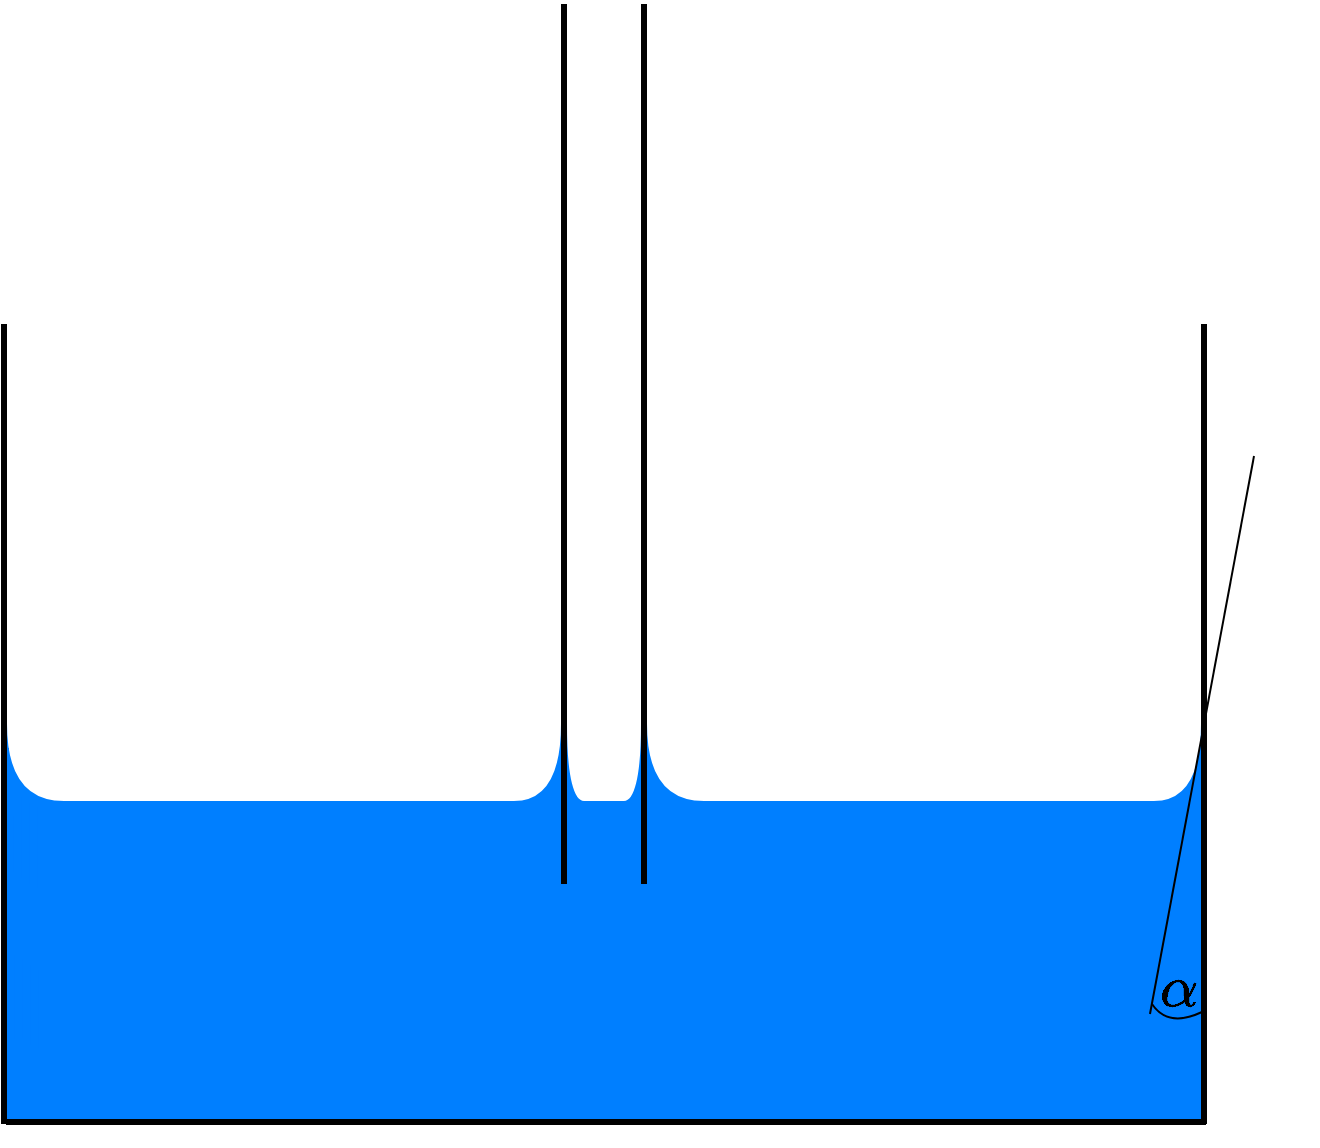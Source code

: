 <mxfile version="17.2.4" type="device"><diagram id="fBboxbT0Ysnms-zt53r4" name="Seite-1"><mxGraphModel dx="433" dy="1459" grid="1" gridSize="10" guides="1" tooltips="1" connect="1" arrows="1" fold="1" page="1" pageScale="1" pageWidth="827" pageHeight="1169" math="1" shadow="0"><root><mxCell id="0"/><mxCell id="1" parent="0"/><mxCell id="a91TLSwWpWnpfL3u2bse-7" value="" style="endArrow=none;html=1;strokeWidth=3;strokeColor=#007FFF;curved=1;" edge="1" parent="1"><mxGeometry width="50" height="50" relative="1" as="geometry"><mxPoint x="440" y="360" as="sourcePoint"/><mxPoint x="160" y="360" as="targetPoint"/><Array as="points"><mxPoint x="440" y="400"/><mxPoint x="390" y="400"/><mxPoint x="220" y="400"/><mxPoint x="160" y="400"/></Array></mxGeometry></mxCell><mxCell id="a91TLSwWpWnpfL3u2bse-8" value="" style="endArrow=none;html=1;strokeWidth=3;strokeColor=#007FFF;curved=1;" edge="1" parent="1"><mxGeometry width="50" height="50" relative="1" as="geometry"><mxPoint x="760" y="360" as="sourcePoint"/><mxPoint x="480" y="360" as="targetPoint"/><Array as="points"><mxPoint x="760" y="400"/><mxPoint x="710" y="400"/><mxPoint x="540" y="400"/><mxPoint x="480" y="400"/></Array></mxGeometry></mxCell><mxCell id="a91TLSwWpWnpfL3u2bse-9" value="" style="endArrow=none;html=1;strokeWidth=3;strokeColor=#007FFF;curved=1;" edge="1" parent="1"><mxGeometry width="50" height="50" relative="1" as="geometry"><mxPoint x="480" y="360" as="sourcePoint"/><mxPoint x="440" y="360" as="targetPoint"/><Array as="points"><mxPoint x="480" y="400"/><mxPoint x="460" y="400"/><mxPoint x="440" y="400"/></Array></mxGeometry></mxCell><mxCell id="a91TLSwWpWnpfL3u2bse-10" value="" style="endArrow=none;html=1;strokeColor=#007FFF;strokeWidth=3;curved=1;" edge="1" parent="1"><mxGeometry width="50" height="50" relative="1" as="geometry"><mxPoint x="160" y="556" as="sourcePoint"/><mxPoint x="760" y="556" as="targetPoint"/></mxGeometry></mxCell><mxCell id="a91TLSwWpWnpfL3u2bse-12" value="" style="endArrow=none;html=1;strokeColor=#007FFF;strokeWidth=3;curved=1;" edge="1" parent="1"><mxGeometry width="50" height="50" relative="1" as="geometry"><mxPoint x="758" y="555" as="sourcePoint"/><mxPoint x="760" y="380" as="targetPoint"/></mxGeometry></mxCell><mxCell id="a91TLSwWpWnpfL3u2bse-13" value="" style="endArrow=none;html=1;strokeColor=#007FFF;strokeWidth=3;curved=1;" edge="1" parent="1"><mxGeometry width="50" height="50" relative="1" as="geometry"><mxPoint x="162" y="556" as="sourcePoint"/><mxPoint x="161" y="372" as="targetPoint"/></mxGeometry></mxCell><mxCell id="a91TLSwWpWnpfL3u2bse-15" value="" style="endArrow=none;html=1;strokeColor=#007FFF;strokeWidth=3;curved=1;" edge="1" parent="1"><mxGeometry width="50" height="50" relative="1" as="geometry"><mxPoint x="164" y="556" as="sourcePoint"/><mxPoint x="164" y="384" as="targetPoint"/></mxGeometry></mxCell><mxCell id="a91TLSwWpWnpfL3u2bse-16" value="" style="endArrow=none;html=1;strokeColor=#007FFF;strokeWidth=5;curved=1;" edge="1" parent="1"><mxGeometry width="50" height="50" relative="1" as="geometry"><mxPoint x="168" y="556" as="sourcePoint"/><mxPoint x="167" y="390" as="targetPoint"/></mxGeometry></mxCell><mxCell id="a91TLSwWpWnpfL3u2bse-17" value="" style="endArrow=none;html=1;strokeColor=#007FFF;strokeWidth=5;curved=1;" edge="1" parent="1"><mxGeometry width="50" height="50" relative="1" as="geometry"><mxPoint x="172" y="555" as="sourcePoint"/><mxPoint x="171" y="394" as="targetPoint"/></mxGeometry></mxCell><mxCell id="a91TLSwWpWnpfL3u2bse-18" value="" style="endArrow=none;html=1;strokeColor=#007FFF;strokeWidth=5;curved=1;" edge="1" parent="1"><mxGeometry width="50" height="50" relative="1" as="geometry"><mxPoint x="176" y="558" as="sourcePoint"/><mxPoint x="175.0" y="397" as="targetPoint"/></mxGeometry></mxCell><mxCell id="a91TLSwWpWnpfL3u2bse-19" value="" style="endArrow=none;html=1;strokeColor=#007FFF;strokeWidth=5;curved=1;" edge="1" parent="1"><mxGeometry width="50" height="50" relative="1" as="geometry"><mxPoint x="180.0" y="560" as="sourcePoint"/><mxPoint x="179.0" y="399" as="targetPoint"/></mxGeometry></mxCell><mxCell id="a91TLSwWpWnpfL3u2bse-20" value="" style="endArrow=none;html=1;strokeColor=#007FFF;strokeWidth=5;curved=1;" edge="1" parent="1"><mxGeometry width="50" height="50" relative="1" as="geometry"><mxPoint x="183" y="560" as="sourcePoint"/><mxPoint x="183.0" y="400" as="targetPoint"/></mxGeometry></mxCell><mxCell id="a91TLSwWpWnpfL3u2bse-21" value="" style="endArrow=none;html=1;strokeColor=#007FFF;strokeWidth=20;curved=1;" edge="1" parent="1"><mxGeometry width="50" height="50" relative="1" as="geometry"><mxPoint x="195" y="560" as="sourcePoint"/><mxPoint x="195.0" y="400" as="targetPoint"/></mxGeometry></mxCell><mxCell id="a91TLSwWpWnpfL3u2bse-22" value="" style="endArrow=none;html=1;strokeColor=#007FFF;strokeWidth=20;curved=1;" edge="1" parent="1"><mxGeometry width="50" height="50" relative="1" as="geometry"><mxPoint x="210" y="560" as="sourcePoint"/><mxPoint x="210.0" y="400" as="targetPoint"/></mxGeometry></mxCell><mxCell id="a91TLSwWpWnpfL3u2bse-23" value="" style="endArrow=none;html=1;strokeColor=#007FFF;strokeWidth=20;curved=1;" edge="1" parent="1"><mxGeometry width="50" height="50" relative="1" as="geometry"><mxPoint x="229" y="557" as="sourcePoint"/><mxPoint x="229" y="400" as="targetPoint"/></mxGeometry></mxCell><mxCell id="a91TLSwWpWnpfL3u2bse-24" value="" style="endArrow=none;html=1;strokeColor=#007FFF;strokeWidth=20;curved=1;" edge="1" parent="1"><mxGeometry width="50" height="50" relative="1" as="geometry"><mxPoint x="249" y="559" as="sourcePoint"/><mxPoint x="249.0" y="399" as="targetPoint"/></mxGeometry></mxCell><mxCell id="a91TLSwWpWnpfL3u2bse-25" value="" style="endArrow=none;html=1;strokeColor=#007FFF;strokeWidth=20;curved=1;" edge="1" parent="1"><mxGeometry width="50" height="50" relative="1" as="geometry"><mxPoint x="268" y="558" as="sourcePoint"/><mxPoint x="268" y="400" as="targetPoint"/></mxGeometry></mxCell><mxCell id="a91TLSwWpWnpfL3u2bse-26" value="" style="endArrow=none;html=1;strokeColor=#007FFF;strokeWidth=20;curved=1;" edge="1" parent="1"><mxGeometry width="50" height="50" relative="1" as="geometry"><mxPoint x="287" y="559" as="sourcePoint"/><mxPoint x="287.0" y="399" as="targetPoint"/></mxGeometry></mxCell><mxCell id="a91TLSwWpWnpfL3u2bse-27" value="" style="endArrow=none;html=1;strokeColor=#007FFF;strokeWidth=20;curved=1;" edge="1" parent="1"><mxGeometry width="50" height="50" relative="1" as="geometry"><mxPoint x="300" y="558" as="sourcePoint"/><mxPoint x="300" y="400" as="targetPoint"/></mxGeometry></mxCell><mxCell id="a91TLSwWpWnpfL3u2bse-28" value="" style="endArrow=none;html=1;strokeColor=#007FFF;strokeWidth=20;curved=1;" edge="1" parent="1"><mxGeometry width="50" height="50" relative="1" as="geometry"><mxPoint x="319" y="560" as="sourcePoint"/><mxPoint x="319.0" y="400" as="targetPoint"/></mxGeometry></mxCell><mxCell id="a91TLSwWpWnpfL3u2bse-29" value="" style="endArrow=none;html=1;strokeColor=#007FFF;strokeWidth=20;curved=1;" edge="1" parent="1"><mxGeometry width="50" height="50" relative="1" as="geometry"><mxPoint x="339" y="560" as="sourcePoint"/><mxPoint x="339.0" y="400" as="targetPoint"/></mxGeometry></mxCell><mxCell id="a91TLSwWpWnpfL3u2bse-30" value="" style="endArrow=none;html=1;strokeColor=#007FFF;strokeWidth=20;curved=1;" edge="1" parent="1"><mxGeometry width="50" height="50" relative="1" as="geometry"><mxPoint x="359" y="560" as="sourcePoint"/><mxPoint x="359.0" y="400" as="targetPoint"/></mxGeometry></mxCell><mxCell id="a91TLSwWpWnpfL3u2bse-31" value="" style="endArrow=none;html=1;strokeColor=#007FFF;strokeWidth=20;curved=1;" edge="1" parent="1"><mxGeometry width="50" height="50" relative="1" as="geometry"><mxPoint x="378" y="560" as="sourcePoint"/><mxPoint x="378.0" y="400" as="targetPoint"/></mxGeometry></mxCell><mxCell id="a91TLSwWpWnpfL3u2bse-32" value="" style="endArrow=none;html=1;strokeColor=#007FFF;strokeWidth=20;curved=1;" edge="1" parent="1"><mxGeometry width="50" height="50" relative="1" as="geometry"><mxPoint x="397" y="560" as="sourcePoint"/><mxPoint x="397.0" y="400" as="targetPoint"/></mxGeometry></mxCell><mxCell id="a91TLSwWpWnpfL3u2bse-33" value="" style="endArrow=none;html=1;strokeColor=#007FFF;strokeWidth=20;curved=1;" edge="1" parent="1"><mxGeometry width="50" height="50" relative="1" as="geometry"><mxPoint x="414" y="559" as="sourcePoint"/><mxPoint x="414.0" y="399" as="targetPoint"/></mxGeometry></mxCell><mxCell id="a91TLSwWpWnpfL3u2bse-34" value="" style="endArrow=none;html=1;strokeColor=#007FFF;strokeWidth=20;curved=1;" edge="1" parent="1"><mxGeometry width="50" height="50" relative="1" as="geometry"><mxPoint x="429" y="559" as="sourcePoint"/><mxPoint x="429.0" y="399" as="targetPoint"/></mxGeometry></mxCell><mxCell id="a91TLSwWpWnpfL3u2bse-35" value="" style="endArrow=none;html=1;strokeColor=#007FFF;strokeWidth=20;curved=1;" edge="1" parent="1"><mxGeometry width="50" height="50" relative="1" as="geometry"><mxPoint x="448" y="559" as="sourcePoint"/><mxPoint x="448.0" y="399" as="targetPoint"/></mxGeometry></mxCell><mxCell id="a91TLSwWpWnpfL3u2bse-36" value="" style="endArrow=none;html=1;strokeColor=#007FFF;strokeWidth=20;curved=1;" edge="1" parent="1"><mxGeometry width="50" height="50" relative="1" as="geometry"><mxPoint x="467" y="560" as="sourcePoint"/><mxPoint x="467.0" y="400" as="targetPoint"/></mxGeometry></mxCell><mxCell id="a91TLSwWpWnpfL3u2bse-37" value="" style="endArrow=none;html=1;strokeColor=#007FFF;strokeWidth=20;curved=1;" edge="1" parent="1"><mxGeometry width="50" height="50" relative="1" as="geometry"><mxPoint x="485" y="557" as="sourcePoint"/><mxPoint x="485" y="397" as="targetPoint"/></mxGeometry></mxCell><mxCell id="a91TLSwWpWnpfL3u2bse-38" value="" style="endArrow=none;html=1;strokeColor=#007FFF;strokeWidth=20;curved=1;" edge="1" parent="1"><mxGeometry width="50" height="50" relative="1" as="geometry"><mxPoint x="504" y="559" as="sourcePoint"/><mxPoint x="504" y="399" as="targetPoint"/></mxGeometry></mxCell><mxCell id="a91TLSwWpWnpfL3u2bse-39" value="" style="endArrow=none;html=1;strokeColor=#007FFF;strokeWidth=20;curved=1;" edge="1" parent="1"><mxGeometry width="50" height="50" relative="1" as="geometry"><mxPoint x="524" y="560" as="sourcePoint"/><mxPoint x="524" y="400" as="targetPoint"/></mxGeometry></mxCell><mxCell id="a91TLSwWpWnpfL3u2bse-40" value="" style="endArrow=none;html=1;strokeColor=#007FFF;strokeWidth=20;curved=1;" edge="1" parent="1"><mxGeometry width="50" height="50" relative="1" as="geometry"><mxPoint x="544" y="559" as="sourcePoint"/><mxPoint x="544" y="399" as="targetPoint"/></mxGeometry></mxCell><mxCell id="a91TLSwWpWnpfL3u2bse-41" value="" style="endArrow=none;html=1;strokeColor=#007FFF;strokeWidth=20;curved=1;" edge="1" parent="1"><mxGeometry width="50" height="50" relative="1" as="geometry"><mxPoint x="564" y="559" as="sourcePoint"/><mxPoint x="564" y="399" as="targetPoint"/></mxGeometry></mxCell><mxCell id="a91TLSwWpWnpfL3u2bse-42" value="" style="endArrow=none;html=1;strokeColor=#007FFF;strokeWidth=20;curved=1;" edge="1" parent="1"><mxGeometry width="50" height="50" relative="1" as="geometry"><mxPoint x="584" y="559" as="sourcePoint"/><mxPoint x="584" y="399" as="targetPoint"/></mxGeometry></mxCell><mxCell id="a91TLSwWpWnpfL3u2bse-43" value="" style="endArrow=none;html=1;strokeColor=#007FFF;strokeWidth=20;curved=1;" edge="1" parent="1"><mxGeometry width="50" height="50" relative="1" as="geometry"><mxPoint x="604" y="559" as="sourcePoint"/><mxPoint x="604" y="399" as="targetPoint"/></mxGeometry></mxCell><mxCell id="a91TLSwWpWnpfL3u2bse-44" value="" style="endArrow=none;html=1;strokeColor=#007FFF;strokeWidth=20;curved=1;" edge="1" parent="1"><mxGeometry width="50" height="50" relative="1" as="geometry"><mxPoint x="623" y="559" as="sourcePoint"/><mxPoint x="623" y="399" as="targetPoint"/></mxGeometry></mxCell><mxCell id="a91TLSwWpWnpfL3u2bse-45" value="" style="endArrow=none;html=1;strokeColor=#007FFF;strokeWidth=20;curved=1;" edge="1" parent="1"><mxGeometry width="50" height="50" relative="1" as="geometry"><mxPoint x="642.0" y="559" as="sourcePoint"/><mxPoint x="642.0" y="399" as="targetPoint"/></mxGeometry></mxCell><mxCell id="a91TLSwWpWnpfL3u2bse-46" value="" style="endArrow=none;html=1;strokeColor=#007FFF;strokeWidth=20;curved=1;fontColor=#B3B3B3;" edge="1" parent="1"><mxGeometry width="50" height="50" relative="1" as="geometry"><mxPoint x="661.0" y="560" as="sourcePoint"/><mxPoint x="661.0" y="400" as="targetPoint"/></mxGeometry></mxCell><mxCell id="a91TLSwWpWnpfL3u2bse-47" value="" style="endArrow=none;html=1;strokeColor=#007FFF;strokeWidth=20;curved=1;" edge="1" parent="1"><mxGeometry width="50" height="50" relative="1" as="geometry"><mxPoint x="680.0" y="560" as="sourcePoint"/><mxPoint x="680.0" y="400" as="targetPoint"/></mxGeometry></mxCell><mxCell id="a91TLSwWpWnpfL3u2bse-48" value="" style="endArrow=none;html=1;strokeColor=#007FFF;strokeWidth=20;curved=1;" edge="1" parent="1"><mxGeometry width="50" height="50" relative="1" as="geometry"><mxPoint x="699.0" y="560" as="sourcePoint"/><mxPoint x="699.0" y="400" as="targetPoint"/></mxGeometry></mxCell><mxCell id="a91TLSwWpWnpfL3u2bse-49" value="" style="endArrow=none;html=1;strokeColor=#007FFF;strokeWidth=20;curved=1;" edge="1" parent="1"><mxGeometry width="50" height="50" relative="1" as="geometry"><mxPoint x="719.0" y="560" as="sourcePoint"/><mxPoint x="719.0" y="400" as="targetPoint"/></mxGeometry></mxCell><mxCell id="a91TLSwWpWnpfL3u2bse-50" value="" style="endArrow=none;html=1;strokeColor=#007FFF;strokeWidth=20;curved=1;" edge="1" parent="1"><mxGeometry width="50" height="50" relative="1" as="geometry"><mxPoint x="739.0" y="559" as="sourcePoint"/><mxPoint x="739.0" y="399" as="targetPoint"/></mxGeometry></mxCell><mxCell id="a91TLSwWpWnpfL3u2bse-51" value="" style="endArrow=none;html=1;strokeColor=#007FFF;strokeWidth=20;curved=1;" edge="1" parent="1"><mxGeometry width="50" height="50" relative="1" as="geometry"><mxPoint x="750.0" y="559" as="sourcePoint"/><mxPoint x="750.0" y="399" as="targetPoint"/></mxGeometry></mxCell><mxCell id="a91TLSwWpWnpfL3u2bse-1" value="" style="endArrow=none;html=1;rounded=0;strokeWidth=3;" edge="1" parent="1"><mxGeometry width="50" height="50" relative="1" as="geometry"><mxPoint x="160" y="560" as="sourcePoint"/><mxPoint x="160" y="160" as="targetPoint"/></mxGeometry></mxCell><mxCell id="a91TLSwWpWnpfL3u2bse-52" value="" style="endArrow=none;html=1;strokeColor=#007FFF;strokeWidth=3;curved=1;" edge="1" parent="1"><mxGeometry width="50" height="50" relative="1" as="geometry"><mxPoint x="437" y="400" as="sourcePoint"/><mxPoint x="437" y="383" as="targetPoint"/></mxGeometry></mxCell><mxCell id="a91TLSwWpWnpfL3u2bse-53" value="" style="endArrow=none;html=1;strokeColor=#007FFF;strokeWidth=3;curved=1;" edge="1" parent="1"><mxGeometry width="50" height="50" relative="1" as="geometry"><mxPoint x="435" y="407" as="sourcePoint"/><mxPoint x="435" y="390" as="targetPoint"/></mxGeometry></mxCell><mxCell id="a91TLSwWpWnpfL3u2bse-54" value="" style="endArrow=none;html=1;strokeColor=#007FFF;strokeWidth=3;curved=1;" edge="1" parent="1"><mxGeometry width="50" height="50" relative="1" as="geometry"><mxPoint x="433" y="410" as="sourcePoint"/><mxPoint x="433" y="393" as="targetPoint"/></mxGeometry></mxCell><mxCell id="a91TLSwWpWnpfL3u2bse-55" value="" style="endArrow=none;html=1;strokeColor=#007FFF;strokeWidth=3;curved=1;" edge="1" parent="1"><mxGeometry width="50" height="50" relative="1" as="geometry"><mxPoint x="431" y="411" as="sourcePoint"/><mxPoint x="431" y="394" as="targetPoint"/></mxGeometry></mxCell><mxCell id="a91TLSwWpWnpfL3u2bse-56" value="" style="endArrow=none;html=1;strokeColor=#007FFF;strokeWidth=3;curved=1;" edge="1" parent="1"><mxGeometry width="50" height="50" relative="1" as="geometry"><mxPoint x="427" y="414" as="sourcePoint"/><mxPoint x="427" y="397" as="targetPoint"/></mxGeometry></mxCell><mxCell id="a91TLSwWpWnpfL3u2bse-57" value="" style="endArrow=none;html=1;strokeColor=#007FFF;strokeWidth=3;curved=1;" edge="1" parent="1"><mxGeometry width="50" height="50" relative="1" as="geometry"><mxPoint x="429" y="413" as="sourcePoint"/><mxPoint x="429" y="396" as="targetPoint"/></mxGeometry></mxCell><mxCell id="a91TLSwWpWnpfL3u2bse-58" value="" style="endArrow=none;html=1;strokeColor=#007FFF;strokeWidth=3;curved=1;" edge="1" parent="1"><mxGeometry width="50" height="50" relative="1" as="geometry"><mxPoint x="443" y="409" as="sourcePoint"/><mxPoint x="443" y="392" as="targetPoint"/></mxGeometry></mxCell><mxCell id="a91TLSwWpWnpfL3u2bse-59" value="" style="endArrow=none;html=1;strokeColor=#007FFF;strokeWidth=3;curved=1;" edge="1" parent="1"><mxGeometry width="50" height="50" relative="1" as="geometry"><mxPoint x="445" y="413" as="sourcePoint"/><mxPoint x="445" y="396" as="targetPoint"/></mxGeometry></mxCell><mxCell id="a91TLSwWpWnpfL3u2bse-60" value="" style="endArrow=none;html=1;strokeColor=#007FFF;strokeWidth=3;curved=1;" edge="1" parent="1"><mxGeometry width="50" height="50" relative="1" as="geometry"><mxPoint x="477" y="409" as="sourcePoint"/><mxPoint x="477" y="392" as="targetPoint"/></mxGeometry></mxCell><mxCell id="a91TLSwWpWnpfL3u2bse-61" value="" style="endArrow=none;html=1;strokeColor=#007FFF;strokeWidth=3;curved=1;" edge="1" parent="1"><mxGeometry width="50" height="50" relative="1" as="geometry"><mxPoint x="475" y="415" as="sourcePoint"/><mxPoint x="475" y="398" as="targetPoint"/></mxGeometry></mxCell><mxCell id="a91TLSwWpWnpfL3u2bse-62" value="" style="endArrow=none;html=1;strokeColor=#007FFF;strokeWidth=3;curved=1;" edge="1" parent="1"><mxGeometry width="50" height="50" relative="1" as="geometry"><mxPoint x="483" y="398" as="sourcePoint"/><mxPoint x="483" y="381" as="targetPoint"/></mxGeometry></mxCell><mxCell id="a91TLSwWpWnpfL3u2bse-63" value="" style="endArrow=none;html=1;strokeColor=#007FFF;strokeWidth=3;curved=1;" edge="1" parent="1"><mxGeometry width="50" height="50" relative="1" as="geometry"><mxPoint x="485" y="404" as="sourcePoint"/><mxPoint x="485" y="387" as="targetPoint"/></mxGeometry></mxCell><mxCell id="a91TLSwWpWnpfL3u2bse-64" value="" style="endArrow=none;html=1;strokeColor=#007FFF;strokeWidth=3;curved=1;" edge="1" parent="1"><mxGeometry width="50" height="50" relative="1" as="geometry"><mxPoint x="487" y="408" as="sourcePoint"/><mxPoint x="487" y="391" as="targetPoint"/></mxGeometry></mxCell><mxCell id="a91TLSwWpWnpfL3u2bse-65" value="" style="endArrow=none;html=1;strokeColor=#007FFF;strokeWidth=3;curved=1;" edge="1" parent="1"><mxGeometry width="50" height="50" relative="1" as="geometry"><mxPoint x="489" y="410" as="sourcePoint"/><mxPoint x="489" y="393" as="targetPoint"/></mxGeometry></mxCell><mxCell id="a91TLSwWpWnpfL3u2bse-66" value="" style="endArrow=none;html=1;strokeColor=#007FFF;strokeWidth=3;curved=1;" edge="1" parent="1"><mxGeometry width="50" height="50" relative="1" as="geometry"><mxPoint x="491" y="411" as="sourcePoint"/><mxPoint x="491" y="394" as="targetPoint"/></mxGeometry></mxCell><mxCell id="a91TLSwWpWnpfL3u2bse-67" value="" style="endArrow=none;html=1;strokeColor=#007FFF;strokeWidth=3;curved=1;" edge="1" parent="1"><mxGeometry width="50" height="50" relative="1" as="geometry"><mxPoint x="493" y="413" as="sourcePoint"/><mxPoint x="493" y="396" as="targetPoint"/></mxGeometry></mxCell><mxCell id="a91TLSwWpWnpfL3u2bse-68" value="" style="endArrow=none;html=1;strokeColor=#007FFF;strokeWidth=3;curved=1;" edge="1" parent="1"><mxGeometry width="50" height="50" relative="1" as="geometry"><mxPoint x="496" y="414" as="sourcePoint"/><mxPoint x="496" y="397" as="targetPoint"/></mxGeometry></mxCell><mxCell id="a91TLSwWpWnpfL3u2bse-69" value="" style="endArrow=none;html=1;strokeColor=#007FFF;strokeWidth=3;curved=1;" edge="1" parent="1"><mxGeometry width="50" height="50" relative="1" as="geometry"><mxPoint x="164" y="403" as="sourcePoint"/><mxPoint x="164" y="386" as="targetPoint"/></mxGeometry></mxCell><mxCell id="a91TLSwWpWnpfL3u2bse-70" value="" style="endArrow=none;html=1;strokeColor=#007FFF;strokeWidth=3;curved=1;" edge="1" parent="1"><mxGeometry width="50" height="50" relative="1" as="geometry"><mxPoint x="165" y="406" as="sourcePoint"/><mxPoint x="165" y="389" as="targetPoint"/></mxGeometry></mxCell><mxCell id="a91TLSwWpWnpfL3u2bse-71" value="" style="endArrow=none;html=1;strokeColor=#007FFF;strokeWidth=20;curved=1;" edge="1" parent="1"><mxGeometry width="50" height="50" relative="1" as="geometry"><mxPoint x="244" y="557" as="sourcePoint"/><mxPoint x="244" y="400" as="targetPoint"/></mxGeometry></mxCell><mxCell id="a91TLSwWpWnpfL3u2bse-72" value="" style="endArrow=none;html=1;strokeColor=#007FFF;strokeWidth=20;curved=1;" edge="1" parent="1"><mxGeometry width="50" height="50" relative="1" as="geometry"><mxPoint x="338" y="559" as="sourcePoint"/><mxPoint x="338.0" y="399" as="targetPoint"/></mxGeometry></mxCell><mxCell id="a91TLSwWpWnpfL3u2bse-73" value="" style="endArrow=none;html=1;strokeColor=#007FFF;strokeWidth=20;curved=1;" edge="1" parent="1"><mxGeometry width="50" height="50" relative="1" as="geometry"><mxPoint x="350" y="559" as="sourcePoint"/><mxPoint x="350.0" y="399" as="targetPoint"/></mxGeometry></mxCell><mxCell id="a91TLSwWpWnpfL3u2bse-74" value="" style="endArrow=none;html=1;strokeColor=#007FFF;strokeWidth=3;curved=1;" edge="1" parent="1"><mxGeometry width="50" height="50" relative="1" as="geometry"><mxPoint x="757" y="400" as="sourcePoint"/><mxPoint x="757" y="383" as="targetPoint"/></mxGeometry></mxCell><mxCell id="a91TLSwWpWnpfL3u2bse-75" value="" style="endArrow=none;html=1;strokeColor=#007FFF;strokeWidth=3;curved=1;" edge="1" parent="1"><mxGeometry width="50" height="50" relative="1" as="geometry"><mxPoint x="755.0" y="406" as="sourcePoint"/><mxPoint x="755.0" y="389" as="targetPoint"/></mxGeometry></mxCell><mxCell id="a91TLSwWpWnpfL3u2bse-76" value="" style="endArrow=none;html=1;strokeColor=#007FFF;strokeWidth=3;curved=1;" edge="1" parent="1"><mxGeometry width="50" height="50" relative="1" as="geometry"><mxPoint x="753.0" y="409.0" as="sourcePoint"/><mxPoint x="753.0" y="392" as="targetPoint"/></mxGeometry></mxCell><mxCell id="a91TLSwWpWnpfL3u2bse-77" value="" style="endArrow=none;html=1;strokeColor=#007FFF;strokeWidth=3;curved=1;" edge="1" parent="1"><mxGeometry width="50" height="50" relative="1" as="geometry"><mxPoint x="751.0" y="412.0" as="sourcePoint"/><mxPoint x="751.0" y="395" as="targetPoint"/></mxGeometry></mxCell><mxCell id="a91TLSwWpWnpfL3u2bse-78" value="" style="endArrow=none;html=1;strokeColor=#007FFF;strokeWidth=3;curved=1;" edge="1" parent="1"><mxGeometry width="50" height="50" relative="1" as="geometry"><mxPoint x="749.0" y="413.0" as="sourcePoint"/><mxPoint x="749.0" y="396" as="targetPoint"/></mxGeometry></mxCell><mxCell id="a91TLSwWpWnpfL3u2bse-79" value="" style="endArrow=none;html=1;strokeColor=#007FFF;strokeWidth=3;curved=1;" edge="1" parent="1"><mxGeometry width="50" height="50" relative="1" as="geometry"><mxPoint x="747.0" y="414.0" as="sourcePoint"/><mxPoint x="747.0" y="397.0" as="targetPoint"/></mxGeometry></mxCell><mxCell id="a91TLSwWpWnpfL3u2bse-80" value="" style="endArrow=none;html=1;strokeColor=#007FFF;strokeWidth=20;curved=1;" edge="1" parent="1"><mxGeometry width="50" height="50" relative="1" as="geometry"><mxPoint x="720.0" y="560" as="sourcePoint"/><mxPoint x="720.0" y="400" as="targetPoint"/></mxGeometry></mxCell><mxCell id="a91TLSwWpWnpfL3u2bse-81" value="" style="endArrow=none;html=1;strokeColor=#007FFF;strokeWidth=20;curved=1;" edge="1" parent="1"><mxGeometry width="50" height="50" relative="1" as="geometry"><mxPoint x="710.0" y="560" as="sourcePoint"/><mxPoint x="710.0" y="400" as="targetPoint"/></mxGeometry></mxCell><mxCell id="a91TLSwWpWnpfL3u2bse-82" value="" style="endArrow=none;html=1;strokeColor=#007FFF;strokeWidth=20;curved=1;" edge="1" parent="1"><mxGeometry width="50" height="50" relative="1" as="geometry"><mxPoint x="600" y="560" as="sourcePoint"/><mxPoint x="600" y="400" as="targetPoint"/></mxGeometry></mxCell><mxCell id="a91TLSwWpWnpfL3u2bse-84" value="" style="endArrow=none;html=1;strokeColor=#007FFF;strokeWidth=20;curved=1;" edge="1" parent="1"><mxGeometry width="50" height="50" relative="1" as="geometry"><mxPoint x="581" y="559" as="sourcePoint"/><mxPoint x="581" y="399" as="targetPoint"/></mxGeometry></mxCell><mxCell id="a91TLSwWpWnpfL3u2bse-85" value="" style="endArrow=none;html=1;strokeColor=#007FFF;strokeWidth=20;curved=1;" edge="1" parent="1"><mxGeometry width="50" height="50" relative="1" as="geometry"><mxPoint x="558" y="559" as="sourcePoint"/><mxPoint x="558" y="399" as="targetPoint"/></mxGeometry></mxCell><mxCell id="a91TLSwWpWnpfL3u2bse-86" value="" style="endArrow=none;html=1;strokeColor=#007FFF;strokeWidth=20;curved=1;" edge="1" parent="1"><mxGeometry width="50" height="50" relative="1" as="geometry"><mxPoint x="514" y="559" as="sourcePoint"/><mxPoint x="514" y="399" as="targetPoint"/></mxGeometry></mxCell><mxCell id="a91TLSwWpWnpfL3u2bse-87" value="" style="endArrow=none;html=1;strokeColor=#007FFF;strokeWidth=20;curved=1;" edge="1" parent="1"><mxGeometry width="50" height="50" relative="1" as="geometry"><mxPoint x="532" y="559" as="sourcePoint"/><mxPoint x="532" y="399" as="targetPoint"/></mxGeometry></mxCell><mxCell id="a91TLSwWpWnpfL3u2bse-11" value="" style="endArrow=none;html=1;strokeColor=#000000;strokeWidth=3;curved=1;" edge="1" parent="1"><mxGeometry width="50" height="50" relative="1" as="geometry"><mxPoint x="161" y="559" as="sourcePoint"/><mxPoint x="761" y="559" as="targetPoint"/></mxGeometry></mxCell><mxCell id="a91TLSwWpWnpfL3u2bse-88" value="" style="endArrow=none;html=1;strokeColor=#007FFF;strokeWidth=3;curved=1;" edge="1" parent="1"><mxGeometry width="50" height="50" relative="1" as="geometry"><mxPoint x="482" y="401" as="sourcePoint"/><mxPoint x="482" y="384" as="targetPoint"/></mxGeometry></mxCell><mxCell id="a91TLSwWpWnpfL3u2bse-89" value="" style="endArrow=none;html=1;strokeColor=#007FFF;strokeWidth=3;curved=1;" edge="1" parent="1"><mxGeometry width="50" height="50" relative="1" as="geometry"><mxPoint x="478" y="406" as="sourcePoint"/><mxPoint x="478" y="389.0" as="targetPoint"/></mxGeometry></mxCell><mxCell id="a91TLSwWpWnpfL3u2bse-90" value="" style="endArrow=none;html=1;strokeColor=#007FFF;strokeWidth=3;curved=1;" edge="1" parent="1"><mxGeometry width="50" height="50" relative="1" as="geometry"><mxPoint x="441" y="405" as="sourcePoint"/><mxPoint x="441" y="388" as="targetPoint"/></mxGeometry></mxCell><mxCell id="a91TLSwWpWnpfL3u2bse-3" value="" style="endArrow=none;html=1;rounded=0;strokeWidth=3;" edge="1" parent="1"><mxGeometry width="50" height="50" relative="1" as="geometry"><mxPoint x="440" y="440" as="sourcePoint"/><mxPoint x="440" as="targetPoint"/></mxGeometry></mxCell><mxCell id="a91TLSwWpWnpfL3u2bse-4" value="" style="endArrow=none;html=1;rounded=0;strokeWidth=3;" edge="1" parent="1"><mxGeometry width="50" height="50" relative="1" as="geometry"><mxPoint x="480" y="440" as="sourcePoint"/><mxPoint x="480" as="targetPoint"/></mxGeometry></mxCell><mxCell id="a91TLSwWpWnpfL3u2bse-91" value="" style="endArrow=none;html=1;strokeColor=#000000;strokeWidth=1;curved=1;fontColor=#000000;" edge="1" parent="1"><mxGeometry width="50" height="50" relative="1" as="geometry"><mxPoint x="733" y="505" as="sourcePoint"/><mxPoint x="785" y="226" as="targetPoint"/></mxGeometry></mxCell><mxCell id="a91TLSwWpWnpfL3u2bse-92" value="" style="endArrow=none;html=1;strokeColor=#000000;strokeWidth=1;curved=1;" edge="1" parent="1"><mxGeometry width="50" height="50" relative="1" as="geometry"><mxPoint x="734" y="500" as="sourcePoint"/><mxPoint x="759" y="504" as="targetPoint"/><Array as="points"><mxPoint x="742" y="512"/></Array></mxGeometry></mxCell><mxCell id="a91TLSwWpWnpfL3u2bse-2" value="" style="endArrow=none;html=1;rounded=0;strokeWidth=3;" edge="1" parent="1"><mxGeometry width="50" height="50" relative="1" as="geometry"><mxPoint x="760" y="560" as="sourcePoint"/><mxPoint x="760" y="160" as="targetPoint"/></mxGeometry></mxCell><mxCell id="a91TLSwWpWnpfL3u2bse-93" value="$$\alpha$$" style="text;html=1;resizable=0;autosize=1;align=center;verticalAlign=middle;points=[];fillColor=none;strokeColor=none;rounded=0;fontColor=#000000;fontSize=25;" vertex="1" parent="1"><mxGeometry x="677" y="472" width="140" height="40" as="geometry"/></mxCell></root></mxGraphModel></diagram></mxfile>